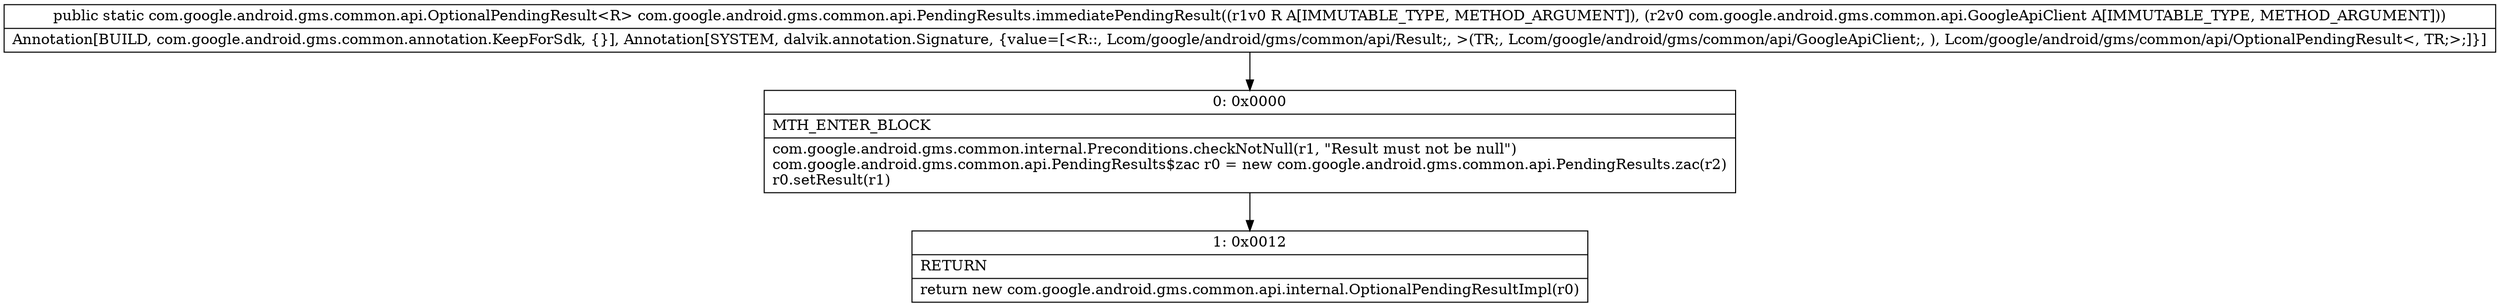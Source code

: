 digraph "CFG forcom.google.android.gms.common.api.PendingResults.immediatePendingResult(Lcom\/google\/android\/gms\/common\/api\/Result;Lcom\/google\/android\/gms\/common\/api\/GoogleApiClient;)Lcom\/google\/android\/gms\/common\/api\/OptionalPendingResult;" {
Node_0 [shape=record,label="{0\:\ 0x0000|MTH_ENTER_BLOCK\l|com.google.android.gms.common.internal.Preconditions.checkNotNull(r1, \"Result must not be null\")\lcom.google.android.gms.common.api.PendingResults$zac r0 = new com.google.android.gms.common.api.PendingResults.zac(r2)\lr0.setResult(r1)\l}"];
Node_1 [shape=record,label="{1\:\ 0x0012|RETURN\l|return new com.google.android.gms.common.api.internal.OptionalPendingResultImpl(r0)\l}"];
MethodNode[shape=record,label="{public static com.google.android.gms.common.api.OptionalPendingResult\<R\> com.google.android.gms.common.api.PendingResults.immediatePendingResult((r1v0 R A[IMMUTABLE_TYPE, METHOD_ARGUMENT]), (r2v0 com.google.android.gms.common.api.GoogleApiClient A[IMMUTABLE_TYPE, METHOD_ARGUMENT]))  | Annotation[BUILD, com.google.android.gms.common.annotation.KeepForSdk, \{\}], Annotation[SYSTEM, dalvik.annotation.Signature, \{value=[\<R::, Lcom\/google\/android\/gms\/common\/api\/Result;, \>(TR;, Lcom\/google\/android\/gms\/common\/api\/GoogleApiClient;, ), Lcom\/google\/android\/gms\/common\/api\/OptionalPendingResult\<, TR;\>;]\}]\l}"];
MethodNode -> Node_0;
Node_0 -> Node_1;
}

